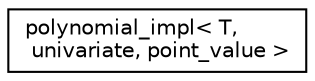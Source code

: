 digraph G
{
  edge [fontname="Helvetica",fontsize="10",labelfontname="Helvetica",labelfontsize="10"];
  node [fontname="Helvetica",fontsize="10",shape=record];
  rankdir="LR";
  Node1 [label="polynomial_impl\< T,\l univariate, point_value \>",height=0.2,width=0.4,color="black", fillcolor="white", style="filled",URL="$structpolynomial__impl_3_01T_00_01univariate_00_01point__value_01_4.html"];
}
